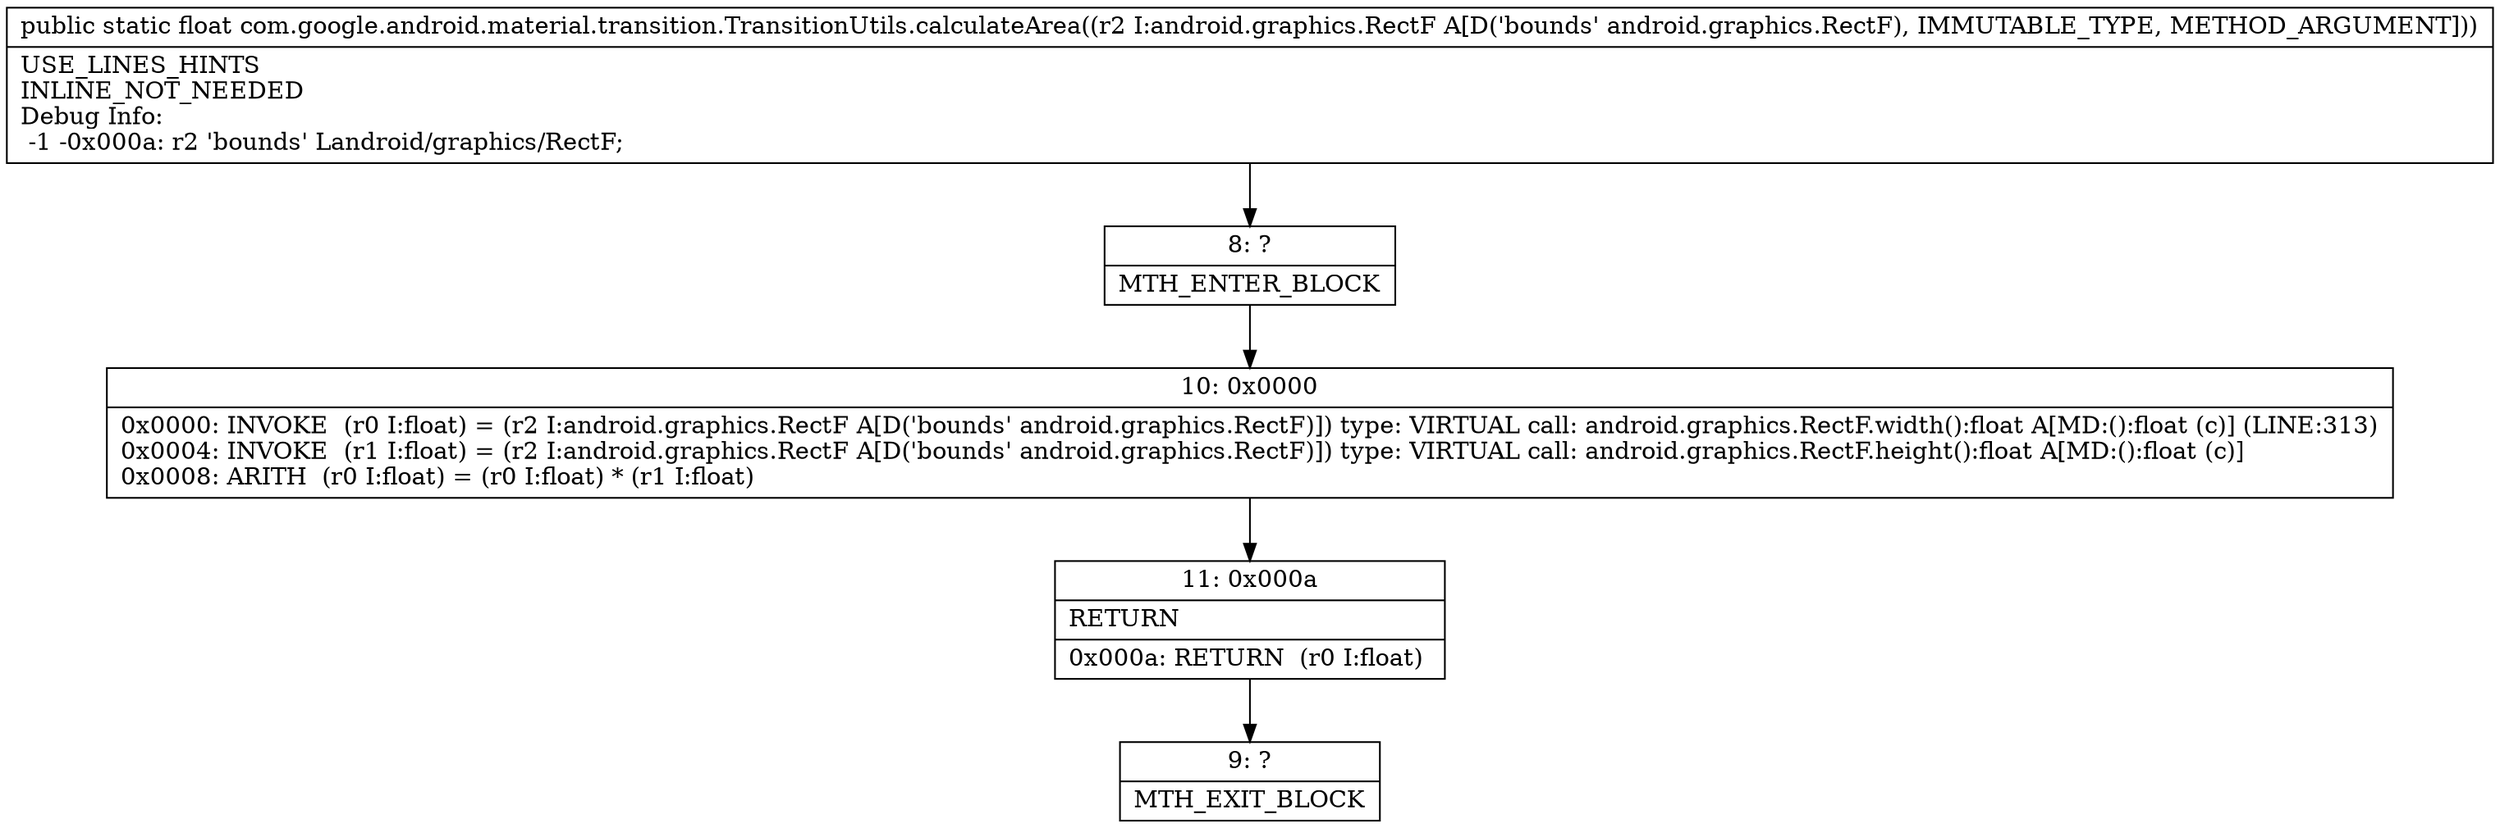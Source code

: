 digraph "CFG forcom.google.android.material.transition.TransitionUtils.calculateArea(Landroid\/graphics\/RectF;)F" {
Node_8 [shape=record,label="{8\:\ ?|MTH_ENTER_BLOCK\l}"];
Node_10 [shape=record,label="{10\:\ 0x0000|0x0000: INVOKE  (r0 I:float) = (r2 I:android.graphics.RectF A[D('bounds' android.graphics.RectF)]) type: VIRTUAL call: android.graphics.RectF.width():float A[MD:():float (c)] (LINE:313)\l0x0004: INVOKE  (r1 I:float) = (r2 I:android.graphics.RectF A[D('bounds' android.graphics.RectF)]) type: VIRTUAL call: android.graphics.RectF.height():float A[MD:():float (c)]\l0x0008: ARITH  (r0 I:float) = (r0 I:float) * (r1 I:float) \l}"];
Node_11 [shape=record,label="{11\:\ 0x000a|RETURN\l|0x000a: RETURN  (r0 I:float) \l}"];
Node_9 [shape=record,label="{9\:\ ?|MTH_EXIT_BLOCK\l}"];
MethodNode[shape=record,label="{public static float com.google.android.material.transition.TransitionUtils.calculateArea((r2 I:android.graphics.RectF A[D('bounds' android.graphics.RectF), IMMUTABLE_TYPE, METHOD_ARGUMENT]))  | USE_LINES_HINTS\lINLINE_NOT_NEEDED\lDebug Info:\l  \-1 \-0x000a: r2 'bounds' Landroid\/graphics\/RectF;\l}"];
MethodNode -> Node_8;Node_8 -> Node_10;
Node_10 -> Node_11;
Node_11 -> Node_9;
}

